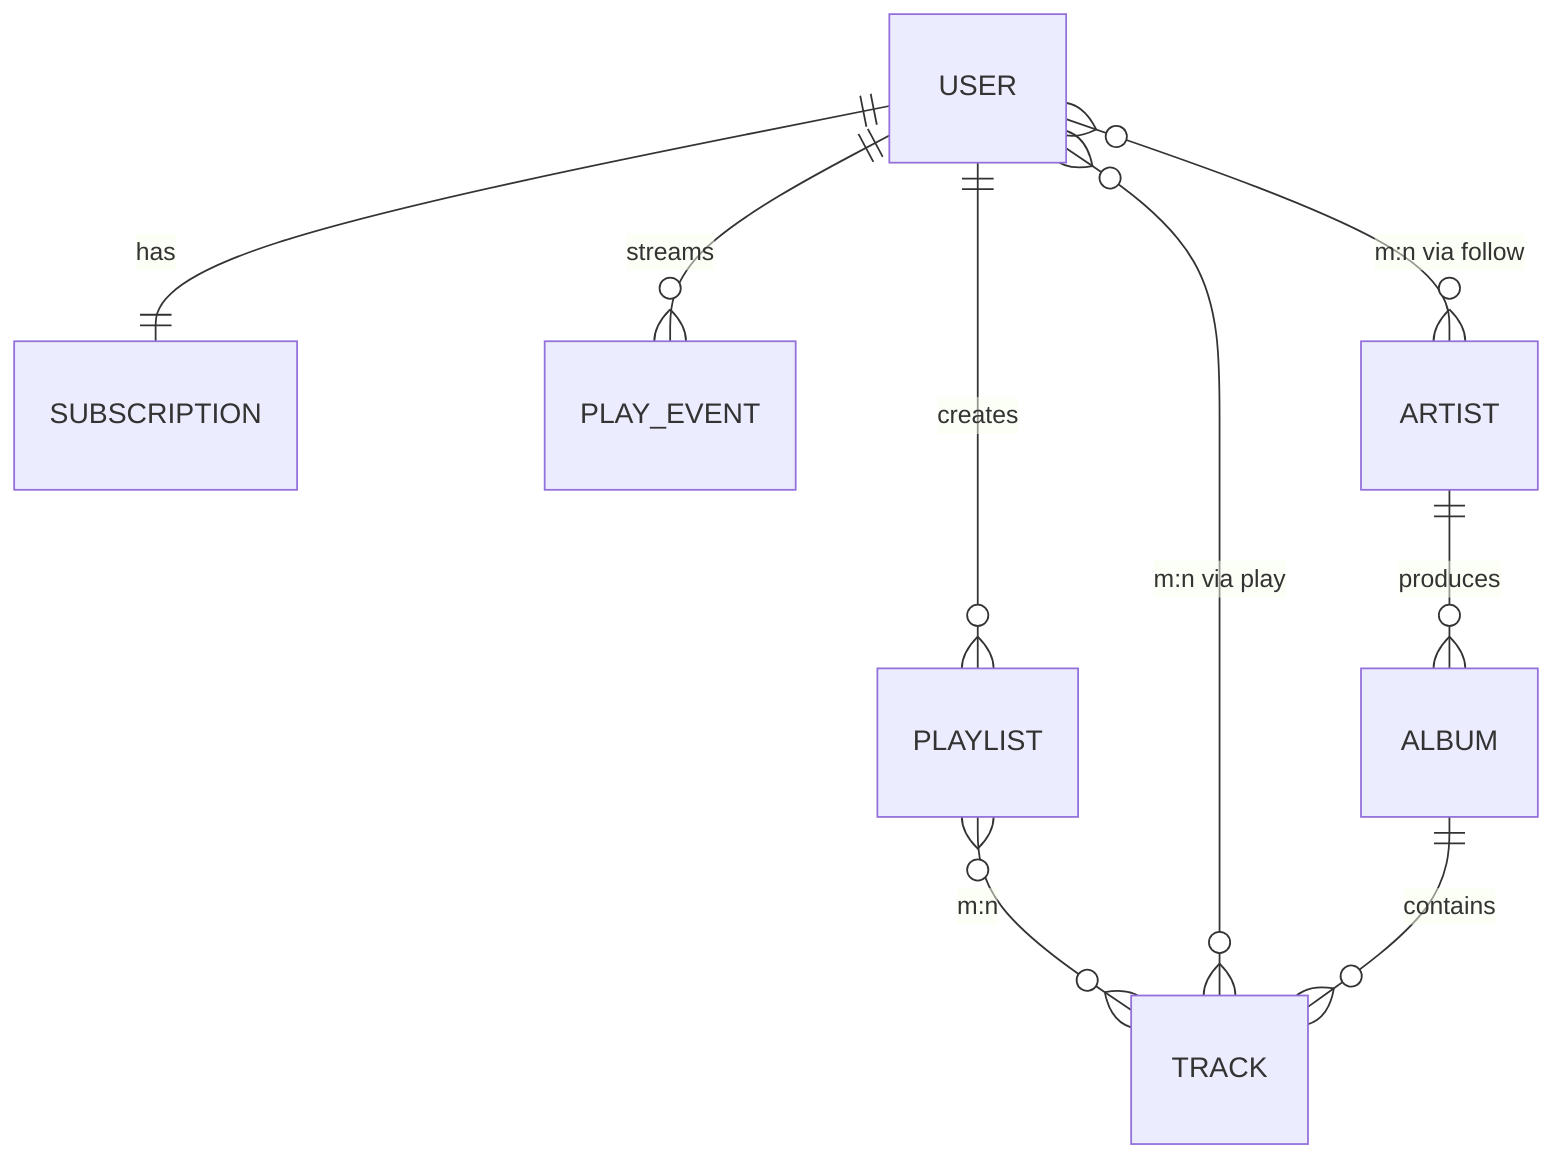 erDiagram
  USER ||--|| SUBSCRIPTION : has
  USER ||--o{ PLAYLIST : creates
  USER ||--o{ PLAY_EVENT : streams
  PLAYLIST }o--o{ TRACK : "m:n"
  USER }o--o{ TRACK : "m:n via play"
  USER }o--o{ ARTIST : "m:n via follow"
  ARTIST ||--o{ ALBUM : produces
  ALBUM ||--o{ TRACK : contains